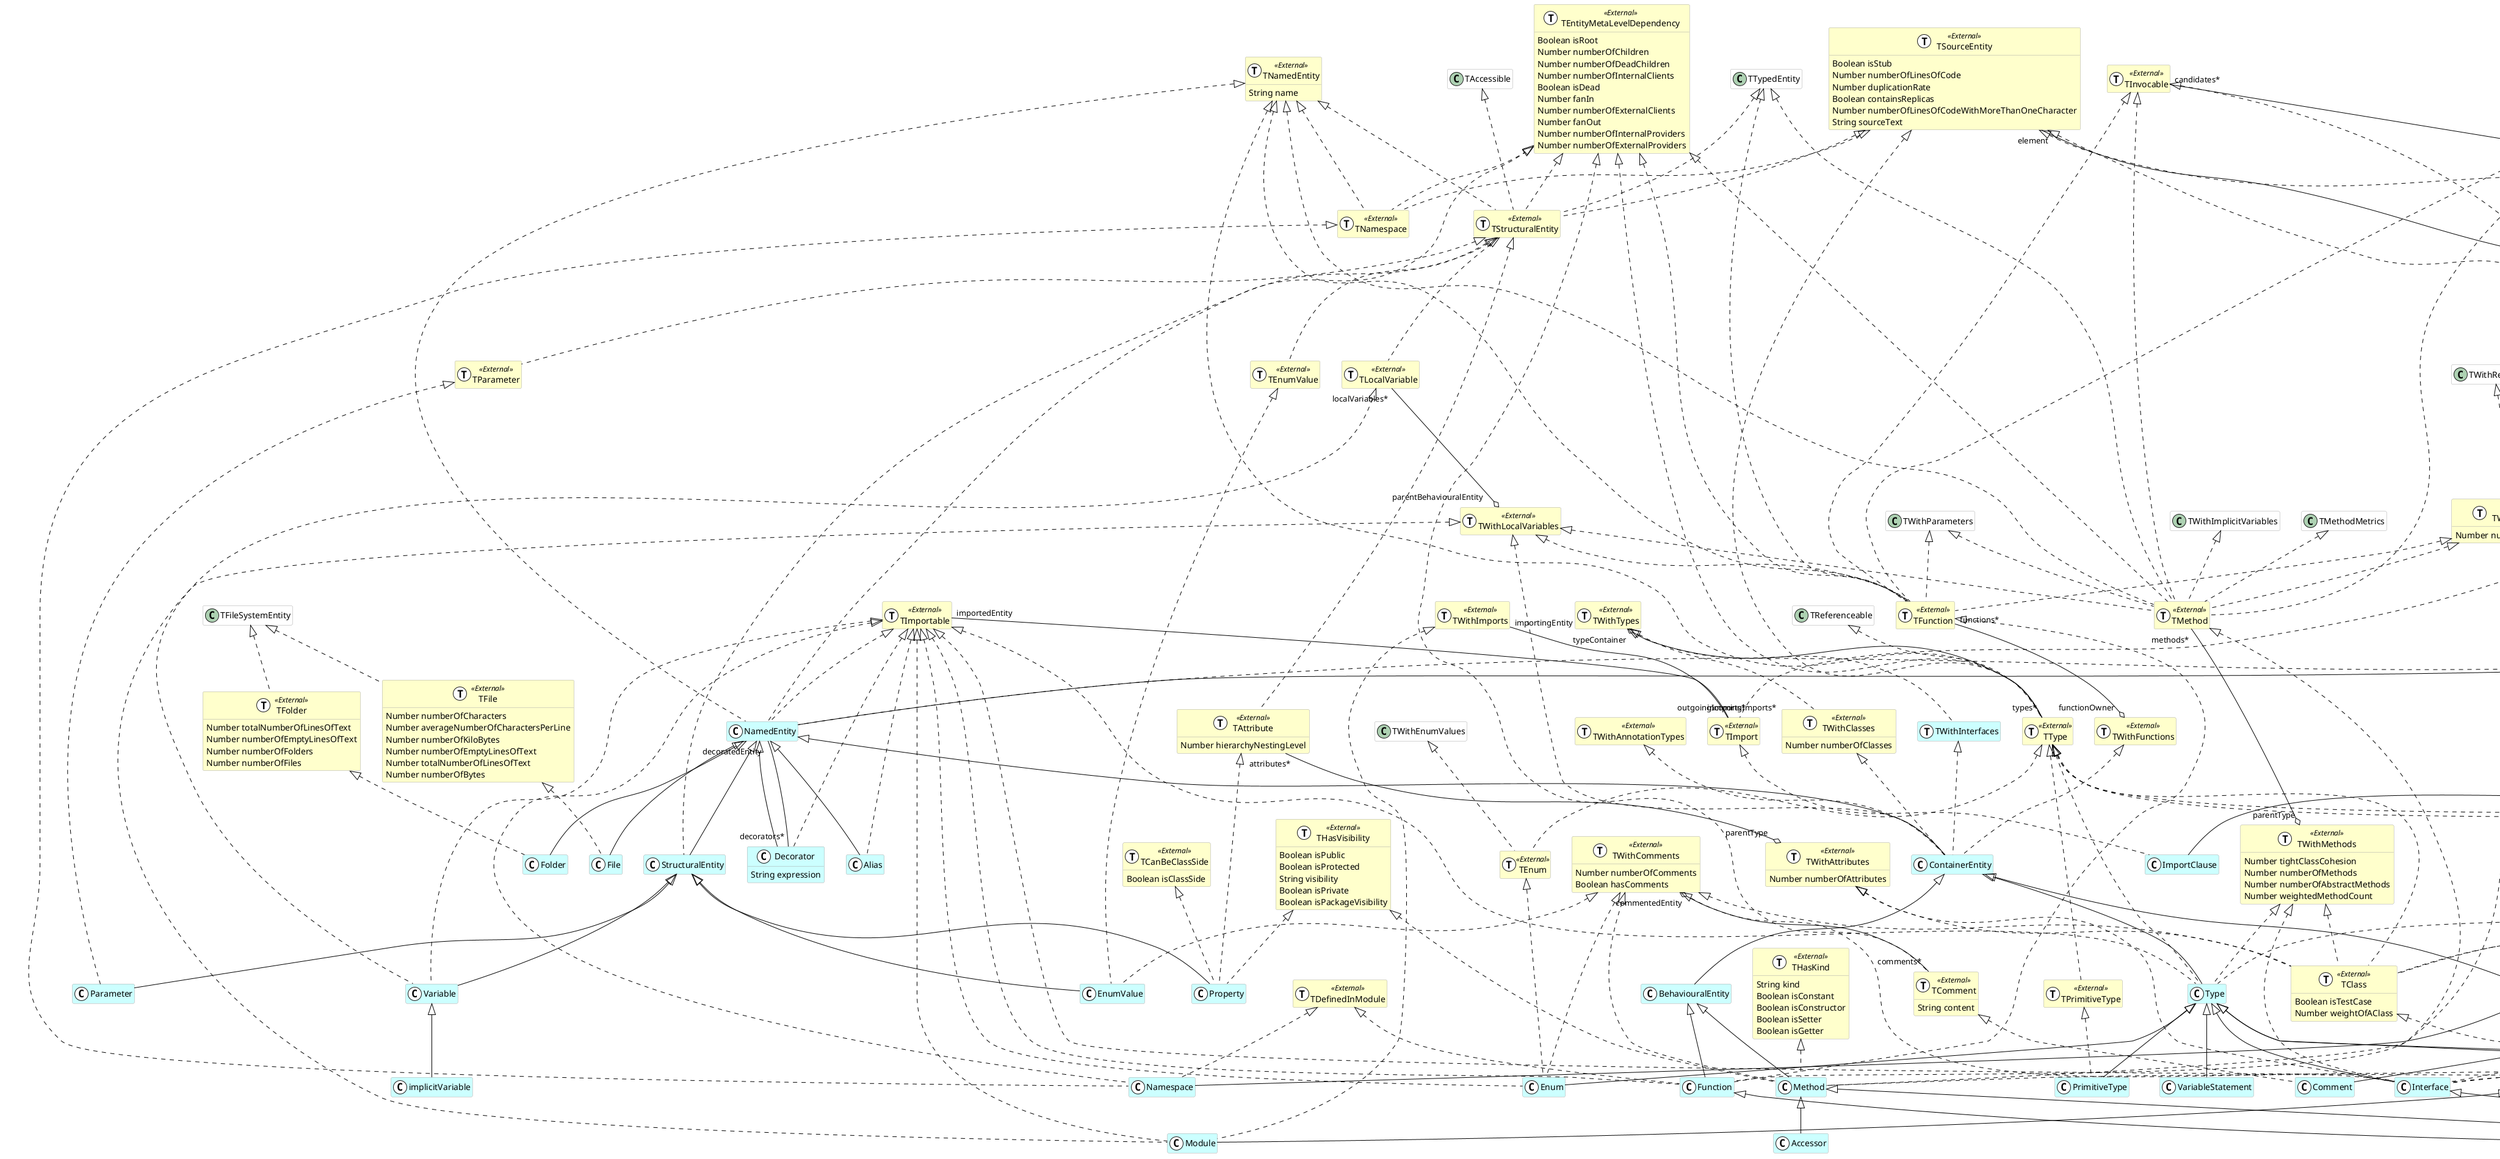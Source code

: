 @startumlhide empty membersskinparam class {  BackgroundColor white  ArrowColor black  BorderColor darkGray}class TWithInheritances <<(T,white)External>> #FFFFCC {  Number hierarchyNestingLevel  Number numberOfDirectSubclasses  Number subclassHierarchyDepth  Number numberOfSubclasses}class TCanBeAbstract <<(T,white)External>> #FFFFCC {  Boolean isAbstract}class Class <<(C,white)>> #CCFFFF {}class TSourceLanguage <<(T,white)External>> #FFFFCC {}class Module <<(C,white)>> #CCFFFF {}class EnumValue <<(C,white)>> #CCFFFF {}class implicitVariable <<(C,white)>> #CCFFFF {}class TIndexedFileNavigation <<(T,white)External>> #FFFFCC {  Number endPos  Number startPos}class Reference <<(C,white)>> #CCFFFF {}class ParametricMethod <<(C,white)>> #CCFFFF {}class TInvocable <<(T,white)External>> #FFFFCC {}class TParameterConcretization <<(T,white)External>> #FFFFCC {}class TWithComments <<(T,white)External>> #FFFFCC {  Number numberOfComments  Boolean hasComments}class TStructuralEntity <<(T,white)External>> #FFFFCC {}class TWithClasses <<(T,white)External>> #FFFFCC {  Number numberOfClasses}class TImplementation <<(T,white)External>> #FFFFCC {}class TEnumValue <<(T,white)External>> #FFFFCC {}class ContainerEntity <<(C,white)>> #CCFFFF {}class TConcretization <<(T,white)External>> #FFFFCC {}class Enum <<(C,white)>> #CCFFFF {}class Property <<(C,white)>> #CCFFFF {}class TNamedEntity <<(T,white)External>> #FFFFCC {  String name}class ParametricFunction <<(C,white)>> #CCFFFF {}class TParametricEntity <<(T,white)External>> #FFFFCC {}class THasSignature <<(T,white)External>> #FFFFCC {  String signature}class Entity <<(C,white)External>> #FFFFCC {  Boolean isTagged  Number numberOfTags  Boolean isDead}class ParameterConcretization <<(C,white)>> #CCFFFF {}class SourceLanguage <<(C,white)>> #CCFFFF {}class TWithTypes <<(T,white)External>> #FFFFCC {}class VariableStatement <<(C,white)>> #CCFFFF {}class TMethod <<(T,white)External>> #FFFFCC {}class Decorator <<(C,white)>> #CCFFFF {  String expression}class TWithMethods <<(T,white)External>> #FFFFCC {  Number tightClassCohesion  Number numberOfMethods  Number numberOfAbstractMethods  Number weightedMethodCount}class THasImmediateSource <<(T,white)External>> #FFFFCC {  String source}class Alias <<(C,white)>> #CCFFFF {}class SourcedEntity <<(C,white)>> #CCFFFF {}class Association <<(C,white)>> #CCFFFF {}class ParametricClass <<(C,white)>> #CCFFFF {}class TNamespace <<(T,white)External>> #FFFFCC {}class TAccess <<(T,white)External>> #FFFFCC {  Boolean isReadWriteUnknown  Boolean isRead  Boolean isWrite}class THasKind <<(T,white)External>> #FFFFCC {  String kind  Boolean isConstant  Boolean isConstructor  Boolean isSetter  Boolean isGetter}class TWithStatements <<(T,white)External>> #FFFFCC {  Number numberOfStatements}class TInvocation <<(T,white)External>> #FFFFCC {}class TFunction <<(T,white)External>> #FFFFCC {}class Type <<(C,white)>> #CCFFFF {}class FamixTypeScriptModel <<(C,white)>> #CCFFFF {}class TClassMetrics <<(T,white)External>> #FFFFCC {  Number numberOfMethodsInHierarchy  Number totalNumberOfSubclasses  Number numberOfMethodsInherited  Number numberOfMethodsOverridden  Number numberOfAttributesInherited  Number numberOfLocallyDefinedMethods}class TWithInterfaces <<(T,white)>> #CCFFFF {}class TCanImplement <<(T,white)External>> #FFFFCC {}class TWithAccesses <<(T,white)External>> #FFFFCC {}class Invocation <<(C,white)>> #CCFFFF {}class Folder <<(C,white)>> #CCFFFF {}class THasVisibility <<(T,white)External>> #FFFFCC {  Boolean isPublic  Boolean isProtected  String visibility  Boolean isPrivate  Boolean isPackageVisibility}class TParameter <<(T,white)External>> #FFFFCC {}class BehaviouralEntity <<(C,white)>> #CCFFFF {}class Parameter <<(C,white)>> #CCFFFF {}class TLocalVariable <<(T,white)External>> #FFFFCC {}class ParameterType <<(C,white)>> #CCFFFF {}class ParametricInterface <<(C,white)>> #CCFFFF {}class TSourceEntity <<(T,white)External>> #FFFFCC {  Boolean isStub  Number numberOfLinesOfCode  Number duplicationRate  Boolean containsReplicas  Number numberOfLinesOfCodeWithMoreThanOneCharacter  String sourceText}class TEntityMetaLevelDependency <<(T,white)External>> #FFFFCC {  Boolean isRoot  Number numberOfChildren  Number numberOfDeadChildren  Number numberOfInternalClients  Boolean isDead  Number fanIn  Number numberOfExternalClients  Number fanOut  Number numberOfInternalProviders  Number numberOfExternalProviders}class Access <<(C,white)>> #CCFFFF {}class TWithInvocations <<(T,white)External>> #FFFFCC {  Number numberOfOutgoingInvocations}class Variable <<(C,white)>> #CCFFFF {}class Model <<(C,white)External>> #FFFFCC {  Number numberOfClassesPerPackage  Number numberOfLinesOfCodePerClass  Number averageCyclomaticComplexity  Number numberOfModelMethods  Number numberOfLinesOfCodePerMethod  Number numberOfClasses  Number numberOfLinesOfCodePerPackage  Number numberOfLinesOfCode  Number numberOfMethods  Number numberOfClassesPerPackage  Number numberOfModelClasses}class TWithImports <<(T,white)External>> #FFFFCC {}class NamedEntity <<(C,white)>> #CCFFFF {}class TImplementable <<(T,white)External>> #FFFFCC {}class Interface <<(C,white)>> #CCFFFF {}class TGenericParameterType <<(T,white)External>> #FFFFCC {}class ScriptEntity <<(C,white)>> #CCFFFF {}class TClassMetrics <<(T,white)>> #CCFFFF {}class Accessor <<(C,white)>> #CCFFFF {}class TImportable <<(T,white)External>> #FFFFCC {}class TLCOMMetrics <<(T,white)External>> #FFFFCC {  Number lcom3  Number lcom2}class Namespace <<(C,white)>> #CCFFFF {}class TWithAnnotationTypes <<(T,white)External>> #FFFFCC {}class TCanBeClassSide <<(T,white)External>> #FFFFCC {  Boolean isClassSide}class TWithFunctions <<(T,white)External>> #FFFFCC {}class TFile <<(T,white)External>> #FFFFCC {  Number numberOfCharacters  Number averageNumberOfCharactersPerLine  Number numberOfKiloBytes  Number numberOfEmptyLinesOfText  Number totalNumberOfLinesOfText  Number numberOfBytes}class Entity <<(C,white)>> #CCFFFF {}class TComment <<(T,white)External>> #FFFFCC {  String content}class SourceTextAnchor <<(C,white)>> #CCFFFF {}class TInvocationsReceiver <<(T,white)External>> #FFFFCC {}class ImportClause <<(C,white)>> #CCFFFF {}class TEntityCreator <<(T,white)>> #CCFFFF {}class Concretization <<(C,white)>> #CCFFFF {}class TConcreteParameterType <<(T,white)External>> #FFFFCC {}class TClass <<(T,white)External>> #FFFFCC {  Boolean isTestCase  Number weightOfAClass}class StructuralEntity <<(C,white)>> #CCFFFF {}class Comment <<(C,white)>> #CCFFFF {}class TAttribute <<(T,white)External>> #FFFFCC {  Number hierarchyNestingLevel}class TSourceAnchor <<(T,white)External>> #FFFFCC {  Number lineCount}class Method <<(C,white)>> #CCFFFF {}class TEnum <<(T,white)External>> #FFFFCC {}class SourceAnchor <<(C,white)>> #CCFFFF {}class IndexedFileAnchor <<(C,white)>> #CCFFFF {}class TPrimitiveType <<(T,white)External>> #FFFFCC {}class TWithLocalVariables <<(T,white)External>> #FFFFCC {}class TDefinedInModule <<(T,white)External>> #FFFFCC {}class TImport <<(T,white)External>> #FFFFCC {}class JSDoc <<(C,white)>> #CCFFFF {}class Function <<(C,white)>> #CCFFFF {}class Implementation <<(C,white)>> #CCFFFF {}class PrimitiveType <<(C,white)>> #CCFFFF {}class TType <<(T,white)External>> #FFFFCC {}class TFolder <<(T,white)External>> #FFFFCC {  Number totalNumberOfLinesOfText  Number numberOfEmptyLinesOfText  Number numberOfFolders  Number numberOfFiles}class Inheritance <<(C,white)>> #CCFFFF {}class TInheritance <<(T,white)External>> #FFFFCC {}class ScopingEntity <<(C,white)>> #CCFFFF {}class TWithAttributes <<(T,white)External>> #FFFFCC {  Number numberOfAttributes}class File <<(C,white)>> #CCFFFF {}NamedEntity <|-- FileType <|-- ClassScriptEntity <|-- ModuleStructuralEntity <|-- EnumValueVariable <|-- implicitVariableAssociation <|-- ReferenceMethod <|-- ParametricMethodNamedEntity <|-- ContainerEntityType <|-- EnumStructuralEntity <|-- PropertyFunction <|-- ParametricFunctionObject <|-- EntityEntity <|-- ParameterConcretizationEntity <|-- SourceLanguageType <|-- VariableStatementNamedEntity <|-- DecoratorEntity <|-- SourcedEntitySourcedEntity <|-- AssociationModel <|-- FamixTypeScriptModelNamedEntity <|-- FolderAssociation <|-- InvocationContainerEntity <|-- BehaviouralEntityClass <|-- ParametricClassContainerEntity <|-- TypeStructuralEntity <|-- ParameterType <|-- ParameterTypeInterface <|-- ParametricInterfaceNamedEntity <|-- AliasAssociation <|-- AccessStructuralEntity <|-- VariableSourcedEntity <|-- NamedEntityAbstractGroup <|-- ModelType <|-- InterfaceScopingEntity <|-- ScriptEntityMethod <|-- AccessorScopingEntity <|-- NamespaceEntity <|-- EntitySourceAnchor <|-- SourceTextAnchorAssociation <|-- ImportClauseEntity <|-- ConcretizationNamedEntity <|-- StructuralEntitySourcedEntity <|-- CommentBehaviouralEntity <|-- MethodEntity <|-- SourceAnchorSourceAnchor <|-- IndexedFileAnchorSourcedEntity <|-- JSDocBehaviouralEntity <|-- FunctionEntity <|-- ImplementationType <|-- PrimitiveTypeAssociation <|-- InheritanceContainerEntity <|-- ScopingEntityTFile <|.. FileTCanBeAbstract <|.. ClassTCanImplement <|.. ClassTClass <|.. ClassTClassMetrics <|.. ClassTImportable <|.. ClassTLCOMMetrics <|.. ClassTWithAccesses <|.. ClassTWithInvocations <|.. ClassTClassMetrics <|.. ClassTImportable <|.. ModuleTWithImports <|.. ModuleTWithLocalVariables <|.. ModuleTEnumValue <|.. EnumValueTWithComments <|.. EnumValueTFileAnchor <|.. TIndexedFileNavigationTParametricEntity <|.. ParametricMethodTAssociation <|.. TParameterConcretizationTAccessible <|.. TStructuralEntityTNamedEntity <|.. TStructuralEntityTSourceEntity <|.. TStructuralEntityTTypedEntity <|.. TStructuralEntityTEntityMetaLevelDependency <|.. TStructuralEntityTWithTypes <|.. TWithClassesTEnum <|.. EnumTImportable <|.. EnumTWithComments <|.. EnumTWithAnnotationTypes <|.. ContainerEntityTWithClasses <|.. ContainerEntityTWithFunctions <|.. ContainerEntityTWithLocalVariables <|.. ContainerEntityTWithInterfaces <|.. ContainerEntityTAttribute <|.. PropertyTCanBeClassSide <|.. PropertyTHasVisibility <|.. PropertyTAssociation <|.. TImplementationTAssociation <|.. TConcretizationTParametricEntity <|.. ParametricFunctionTStructuralEntity <|.. TEnumValueTParameterConcretization <|.. ParameterConcretizationTSourceLanguage <|.. SourceLanguageTHasSignature <|.. TMethodTInvocable <|.. TMethodTMethodMetrics <|.. TMethodTSourceEntity <|.. SourcedEntityTImportable <|.. DecoratorTAssociation <|.. TAccessTSourceEntity <|.. TWithStatementsTWithAccesses <|.. TWithStatementsTWithInvocations <|.. TWithStatementsTWithReferences <|.. TWithStatementsTAssociation <|.. TInvocationTHasSignature <|.. TInvocationTHasSignature <|.. TFunctionTInvocable <|.. TFunctionTNamedEntity <|.. TFunctionTTypedEntity <|.. TFunctionTWithLocalVariables <|.. TFunctionTEntityCreator <|.. FamixTypeScriptModelTWithParameters <|.. TFunctionTWithStatements <|.. TFunctionTEntityMetaLevelDependency <|.. TFunctionTNamedEntity <|.. TMethodTTypedEntity <|.. TMethodTWithImplicitVariables <|.. TMethodTWithLocalVariables <|.. TMethodTWithTypes <|.. TWithInterfacesTWithParameters <|.. TMethodTWithStatements <|.. TMethodTEntityMetaLevelDependency <|.. TMethodTFolder <|.. FolderTStructuralEntity <|.. TParameterTHasSignature <|.. InvocationTInvocation <|.. InvocationTParametricEntity <|.. ParametricClassTSourceAnchor <|.. THasImmediateSourceTConcreteParameterType <|.. TypeTImportable <|.. TypeTParameter <|.. ParameterTType <|.. TypeTGenericParameterType <|.. ParameterTypeTWithInheritances <|.. ParameterTypeTParametricEntity <|.. ParametricInterfaceTStructuralEntity <|.. TLocalVariableTWithMethods <|.. TypeTNamedEntity <|.. TNamespaceTSourceEntity <|.. TNamespaceTEntityMetaLevelDependency <|.. TNamespaceTImportable <|.. AliasTAccess <|.. AccessTImportable <|.. VariableTLocalVariable <|.. VariableTImportable <|.. NamedEntityTInvocationsReceiver <|.. NamedEntityTNamedEntity <|.. NamedEntityTEntityMetaLevelDependency <|.. NamedEntityTImplementable <|.. InterfaceTInvocationsReceiver <|.. InterfaceTWithAttributes <|.. InterfaceTWithComments <|.. InterfaceTWithInheritances <|.. InterfaceTWithMethods <|.. InterfaceTType <|.. TGenericParameterTypeTWithStatements <|.. ScriptEntityTDefinedInModule <|.. NamespaceTImportable <|.. NamespaceTNamespace <|.. NamespaceTFileSystemEntity <|.. TFileTEntityMetaLevelDependency <|.. TCommentTHasImmediateSource <|.. SourceTextAnchorTImport <|.. ImportClauseTConcretization <|.. ConcretizationTStructuralEntity <|.. StructuralEntityTComment <|.. CommentTType <|.. TConcreteParameterTypeTType <|.. TEnumTWithEnumValues <|.. TEnumTStructuralEntity <|.. TAttributeTInvocationsReceiver <|.. TClassTType <|.. TClassTWithAttributes <|.. TClassTWithComments <|.. TClassTWithInheritances <|.. TClassTWithMethods <|.. TClassTCanBeAbstract <|.. MethodTHasKind <|.. MethodTHasVisibility <|.. MethodTMethod <|.. MethodTWithComments <|.. MethodTSourceAnchor <|.. SourceAnchorTIndexedFileNavigation <|.. IndexedFileAnchorTType <|.. TPrimitiveTypeTAssociation <|.. TImportTDefinedInModule <|.. FunctionTFunction <|.. FunctionTImportable <|.. FunctionTInvocable <|.. FunctionTImplementation <|.. ImplementationTPrimitiveType <|.. PrimitiveTypeTNamedEntity <|.. TTypeTReferenceable <|.. TTypeTSourceEntity <|.. TTypeTEntityMetaLevelDependency <|.. TTypeTFileSystemEntity <|.. TFolderTInheritance <|.. InheritanceTAssociation <|.. TInheritanceTWithAccesses <|.. ScopingEntityTWithInvocations <|.. ScopingEntityTWithInheritances "subclass" -- "superInheritances*" TInheritanceTParameterConcretization "concretizations*" -- "genericParameter" TGenericParameterTypeTParametricEntity "concreteEntities*" -- "concreteParameters*" TConcreteParameterTypeTParameterConcretization "generics*" -- "concreteParameter" TConcreteParameterTypeTImplementation "interfaceImplementations*" -- "implementingClass" TCanImplementTImportable "importedEntity" -- "incomingImports*" TImportTWithInheritances "superclass" -- "subInheritances*" TInheritanceTImplementation "implementations*" -- "interface" TImplementableTInvocable "candidates*" -- "incomingInvocations*" TInvocationTConcretization "concretizations*" -- "genericEntity" TParametricEntityTWithTypes "typeContainer" o-- "types*" TTypeTMethod "methods*" --o "parentType" TWithMethodsDecorator "decorators*" -- "decoratedEntity" NamedEntityTAccess "accesses*" -- "accessor" TWithAccessesTInvocation "receivingInvocations*" -- "receiver" TInvocationsReceiverTFunction "functions*" --o "functionOwner" TWithFunctionsTLocalVariable "localVariables*" --o "parentBehaviouralEntity" TWithLocalVariablesTSourceEntity "element" -- "sourceAnchor" TSourceAnchorModel -- "sourceLanguage" TSourceLanguageTAttribute "attributes*" --o "parentType" TWithAttributesTInvocation "outgoingInvocations*" -- "sender" TWithInvocationsTWithImports "importingEntity" -- "outgoingImports*" TImportTConcretization "genericization" -- "concreteEntity" TParametricEntityTWithComments "commentedEntity" o-- "comments*" TCommentTParameterConcretization "parameterConcretizations*" -- "concretizations*" TConcretizationTParametricEntity "genericEntities*" -- "genericParameters*" TGenericParameterType@enduml